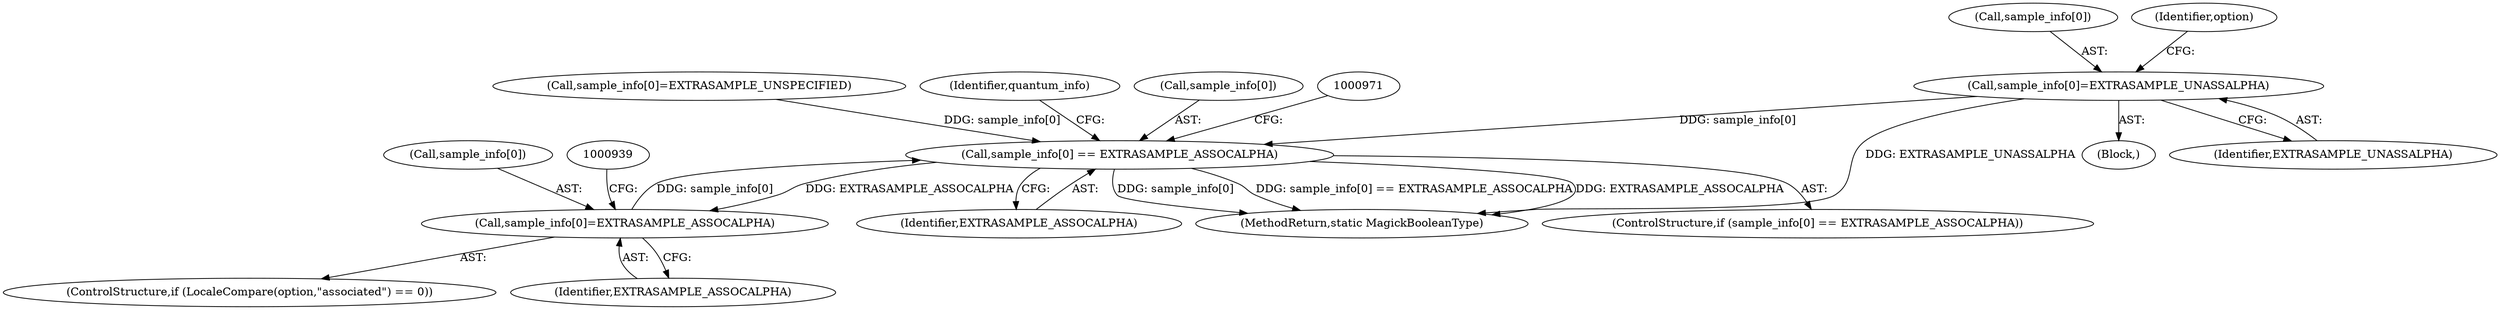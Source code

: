 digraph "0_ImageMagick_f983dcdf9c178e0cbc49608a78713c5669aa1bb5@array" {
"1000898" [label="(Call,sample_info[0]=EXTRASAMPLE_UNASSALPHA)"];
"1000962" [label="(Call,sample_info[0] == EXTRASAMPLE_ASSOCALPHA)"];
"1000921" [label="(Call,sample_info[0]=EXTRASAMPLE_ASSOCALPHA)"];
"1000899" [label="(Call,sample_info[0])"];
"1002792" [label="(MethodReturn,static MagickBooleanType)"];
"1000966" [label="(Identifier,EXTRASAMPLE_ASSOCALPHA)"];
"1000922" [label="(Call,sample_info[0])"];
"1000915" [label="(ControlStructure,if (LocaleCompare(option,\"associated\") == 0))"];
"1000925" [label="(Identifier,EXTRASAMPLE_ASSOCALPHA)"];
"1000891" [label="(Block,)"];
"1000904" [label="(Identifier,option)"];
"1000962" [label="(Call,sample_info[0] == EXTRASAMPLE_ASSOCALPHA)"];
"1000933" [label="(Call,sample_info[0]=EXTRASAMPLE_UNSPECIFIED)"];
"1000968" [label="(Identifier,quantum_info)"];
"1000921" [label="(Call,sample_info[0]=EXTRASAMPLE_ASSOCALPHA)"];
"1000898" [label="(Call,sample_info[0]=EXTRASAMPLE_UNASSALPHA)"];
"1000961" [label="(ControlStructure,if (sample_info[0] == EXTRASAMPLE_ASSOCALPHA))"];
"1000902" [label="(Identifier,EXTRASAMPLE_UNASSALPHA)"];
"1000963" [label="(Call,sample_info[0])"];
"1000898" -> "1000891"  [label="AST: "];
"1000898" -> "1000902"  [label="CFG: "];
"1000899" -> "1000898"  [label="AST: "];
"1000902" -> "1000898"  [label="AST: "];
"1000904" -> "1000898"  [label="CFG: "];
"1000898" -> "1002792"  [label="DDG: EXTRASAMPLE_UNASSALPHA"];
"1000898" -> "1000962"  [label="DDG: sample_info[0]"];
"1000962" -> "1000961"  [label="AST: "];
"1000962" -> "1000966"  [label="CFG: "];
"1000963" -> "1000962"  [label="AST: "];
"1000966" -> "1000962"  [label="AST: "];
"1000968" -> "1000962"  [label="CFG: "];
"1000971" -> "1000962"  [label="CFG: "];
"1000962" -> "1002792"  [label="DDG: sample_info[0] == EXTRASAMPLE_ASSOCALPHA"];
"1000962" -> "1002792"  [label="DDG: EXTRASAMPLE_ASSOCALPHA"];
"1000962" -> "1002792"  [label="DDG: sample_info[0]"];
"1000962" -> "1000921"  [label="DDG: EXTRASAMPLE_ASSOCALPHA"];
"1000933" -> "1000962"  [label="DDG: sample_info[0]"];
"1000921" -> "1000962"  [label="DDG: sample_info[0]"];
"1000921" -> "1000915"  [label="AST: "];
"1000921" -> "1000925"  [label="CFG: "];
"1000922" -> "1000921"  [label="AST: "];
"1000925" -> "1000921"  [label="AST: "];
"1000939" -> "1000921"  [label="CFG: "];
}
